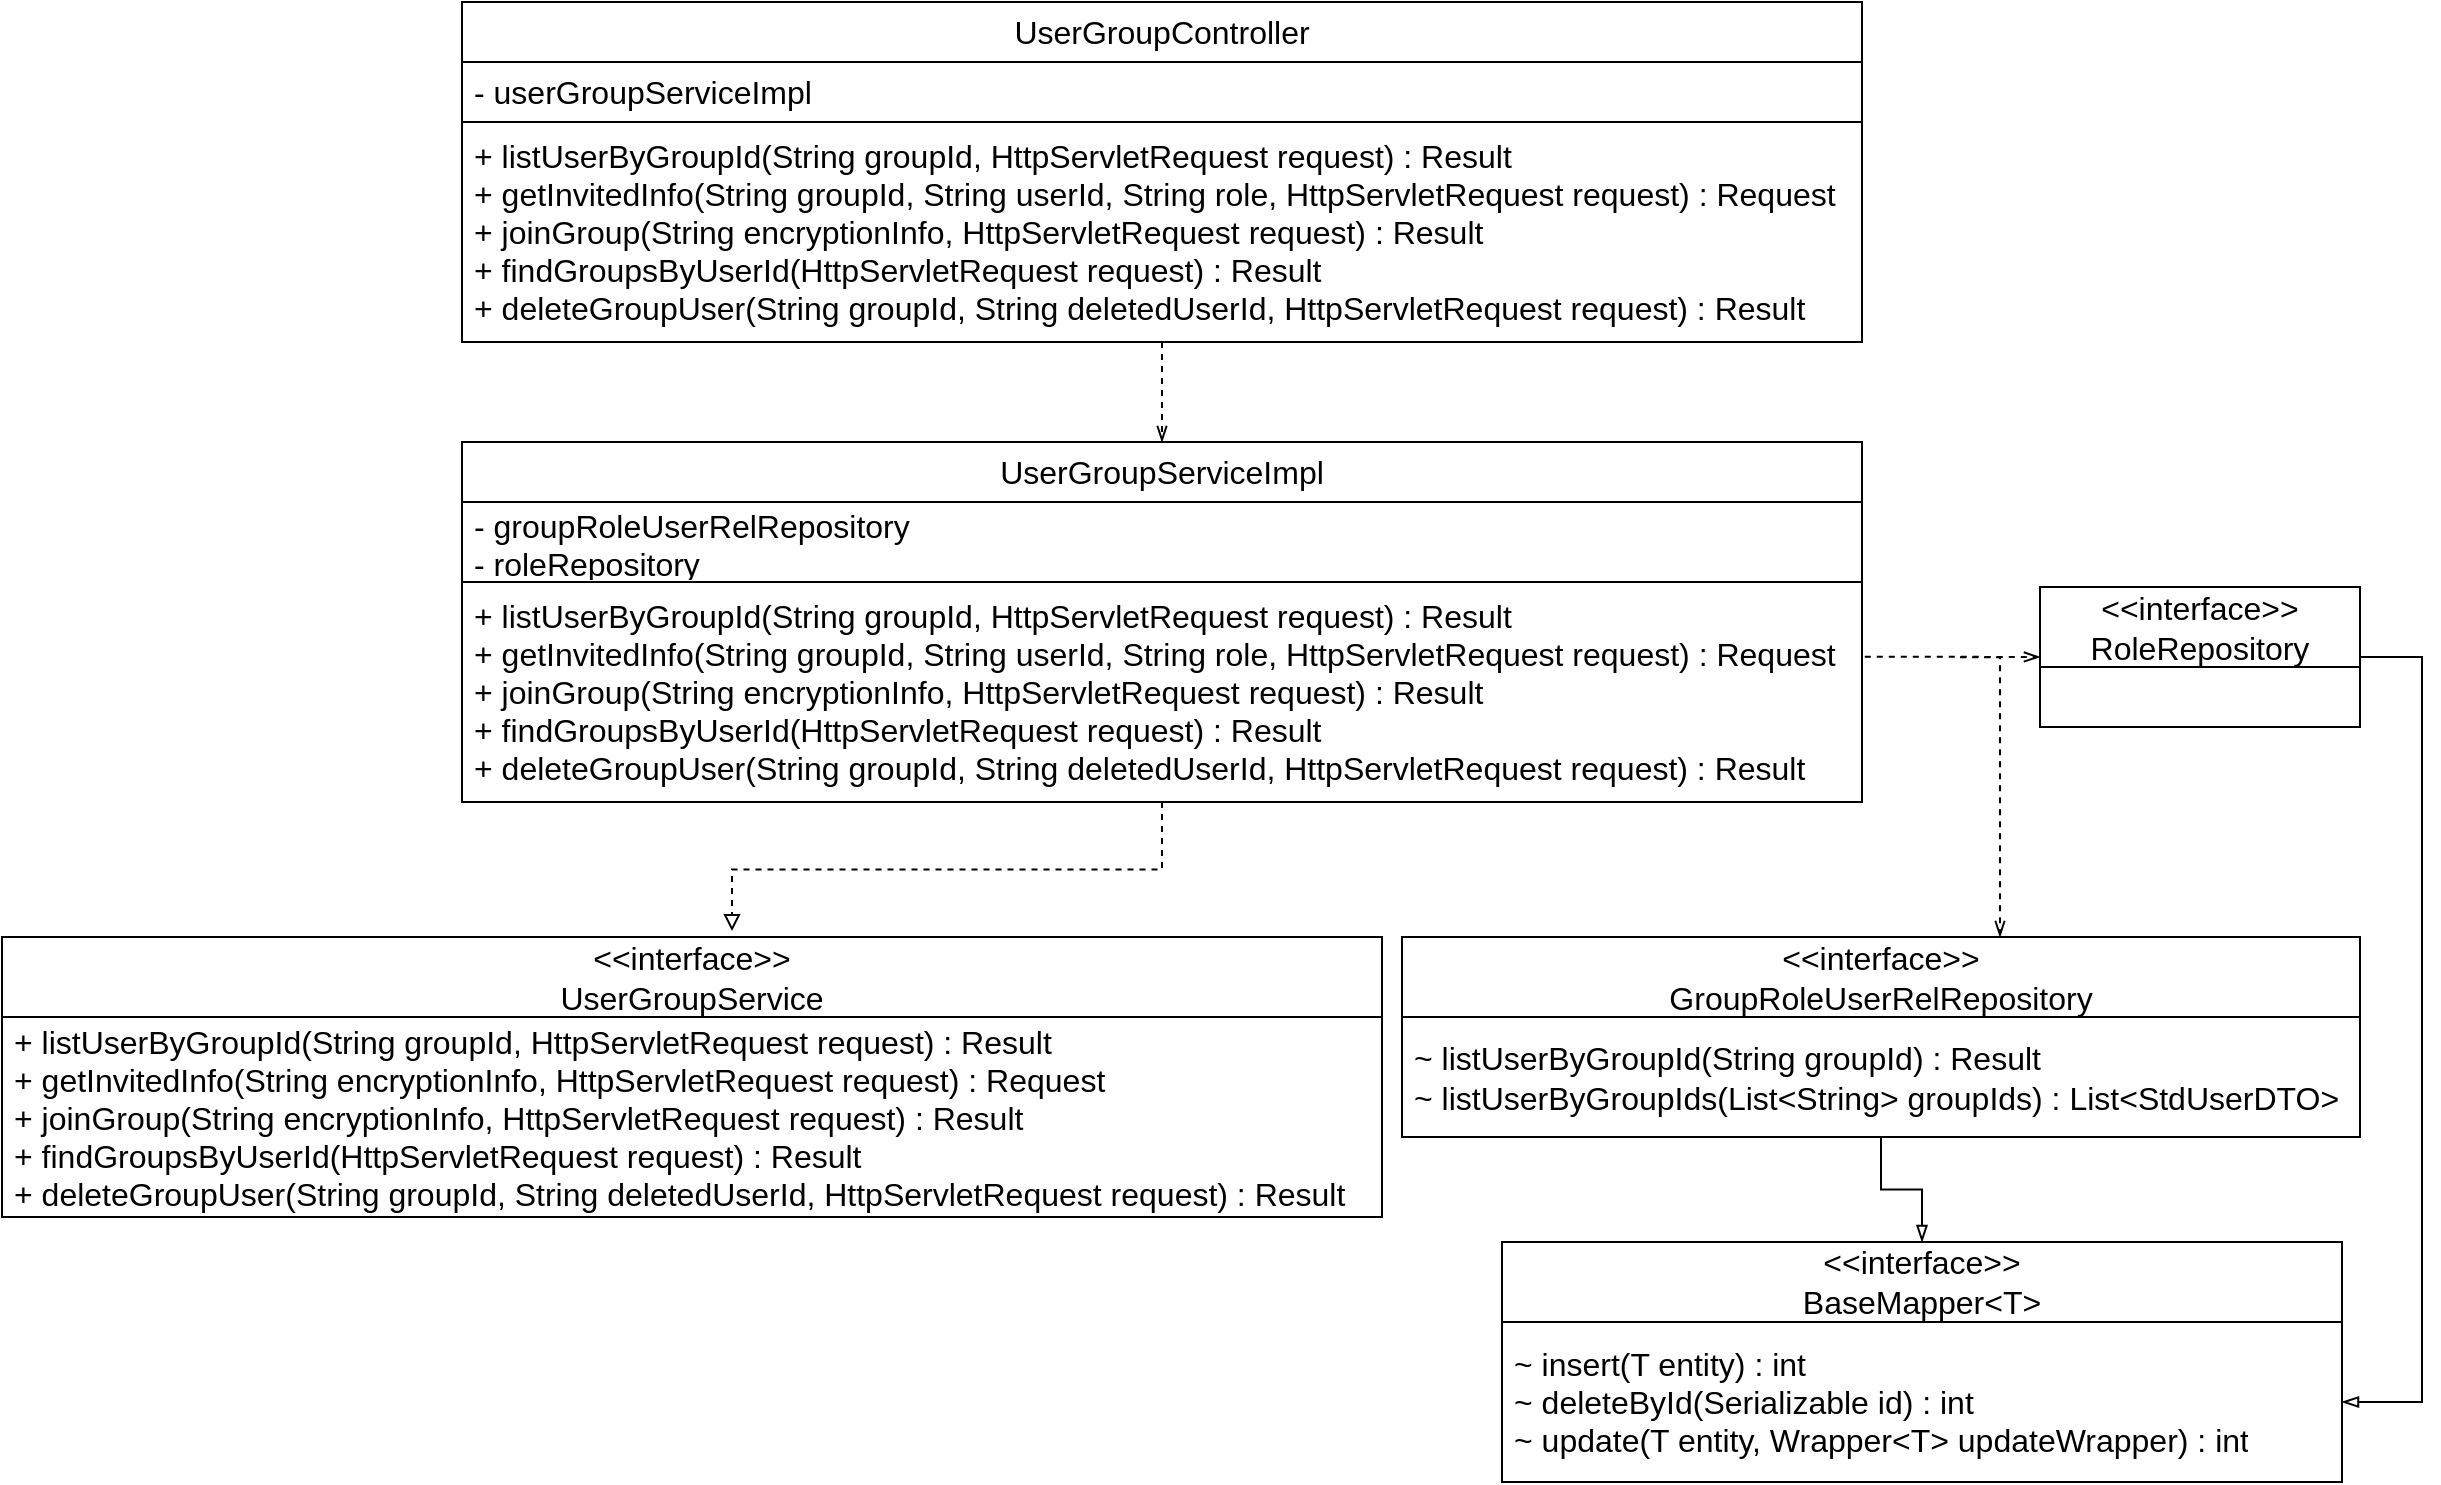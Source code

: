 <mxfile version="24.2.2" type="github">
  <diagram name="第 1 页" id="8csQTMMCxHrFGBnU7X7c">
    <mxGraphModel dx="2009" dy="1087" grid="0" gridSize="10" guides="1" tooltips="1" connect="1" arrows="1" fold="1" page="0" pageScale="1" pageWidth="827" pageHeight="1169" math="0" shadow="0">
      <root>
        <mxCell id="0" />
        <mxCell id="1" parent="0" />
        <mxCell id="u0qgPgdiI0i59gE-5goh-25" style="edgeStyle=orthogonalEdgeStyle;rounded=0;orthogonalLoop=1;jettySize=auto;html=1;entryX=0.5;entryY=0;entryDx=0;entryDy=0;dashed=1;endArrow=openThin;endFill=0;fontSize=16;" edge="1" parent="1" source="u0qgPgdiI0i59gE-5goh-6" target="u0qgPgdiI0i59gE-5goh-10">
          <mxGeometry relative="1" as="geometry" />
        </mxCell>
        <mxCell id="u0qgPgdiI0i59gE-5goh-6" value="UserGroupController" style="swimlane;fontStyle=0;childLayout=stackLayout;horizontal=1;startSize=30;horizontalStack=0;resizeParent=1;resizeParentMax=0;resizeLast=0;collapsible=1;marginBottom=0;whiteSpace=wrap;html=1;fontSize=16;" vertex="1" parent="1">
          <mxGeometry x="450" y="150" width="700" height="170" as="geometry" />
        </mxCell>
        <mxCell id="u0qgPgdiI0i59gE-5goh-7" value="- userGroupServiceImpl" style="text;strokeColor=default;fillColor=none;align=left;verticalAlign=middle;spacingLeft=4;spacingRight=4;overflow=hidden;points=[[0,0.5],[1,0.5]];portConstraint=eastwest;rotatable=0;whiteSpace=wrap;html=1;fontSize=16;" vertex="1" parent="u0qgPgdiI0i59gE-5goh-6">
          <mxGeometry y="30" width="700" height="30" as="geometry" />
        </mxCell>
        <mxCell id="u0qgPgdiI0i59gE-5goh-9" value="+ listUserByGroupId(String groupId, HttpServletRequest request) : Result&lt;div style=&quot;font-size: 16px;&quot;&gt;+ getInvitedInfo(String groupId, String userId, String role, HttpServletRequest request) : Request&lt;/div&gt;&lt;div style=&quot;font-size: 16px;&quot;&gt;+ joinGroup(String encryptionInfo, HttpServletRequest request) : Result&lt;/div&gt;&lt;div style=&quot;font-size: 16px;&quot;&gt;+ findGroupsByUserId(HttpServletRequest request) : Result&lt;/div&gt;&lt;div style=&quot;font-size: 16px;&quot;&gt;+ deleteGroupUser(String groupId, String deletedUserId, HttpServletRequest request) : Result&lt;/div&gt;" style="text;strokeColor=none;fillColor=none;align=left;verticalAlign=middle;spacingLeft=4;spacingRight=4;overflow=hidden;points=[[0,0.5],[1,0.5]];portConstraint=eastwest;rotatable=0;whiteSpace=wrap;html=1;fontSize=16;" vertex="1" parent="u0qgPgdiI0i59gE-5goh-6">
          <mxGeometry y="60" width="700" height="110" as="geometry" />
        </mxCell>
        <mxCell id="u0qgPgdiI0i59gE-5goh-28" style="edgeStyle=orthogonalEdgeStyle;rounded=0;orthogonalLoop=1;jettySize=auto;html=1;dashed=1;endArrow=openThin;endFill=0;fontSize=16;" edge="1" parent="1" target="u0qgPgdiI0i59gE-5goh-19">
          <mxGeometry relative="1" as="geometry">
            <mxPoint x="1199" y="477.577" as="sourcePoint" />
            <Array as="points">
              <mxPoint x="1219" y="477.5" />
            </Array>
          </mxGeometry>
        </mxCell>
        <mxCell id="u0qgPgdiI0i59gE-5goh-29" style="edgeStyle=orthogonalEdgeStyle;rounded=0;orthogonalLoop=1;jettySize=auto;html=1;dashed=1;endArrow=openThin;endFill=0;fontSize=16;exitX=1.002;exitY=0.34;exitDx=0;exitDy=0;exitPerimeter=0;" edge="1" parent="1" source="u0qgPgdiI0i59gE-5goh-12" target="u0qgPgdiI0i59gE-5goh-16">
          <mxGeometry relative="1" as="geometry">
            <mxPoint x="1199" y="477.5" as="sourcePoint" />
          </mxGeometry>
        </mxCell>
        <mxCell id="u0qgPgdiI0i59gE-5goh-10" value="UserGroupServiceImpl" style="swimlane;fontStyle=0;childLayout=stackLayout;horizontal=1;startSize=30;horizontalStack=0;resizeParent=1;resizeParentMax=0;resizeLast=0;collapsible=1;marginBottom=0;whiteSpace=wrap;html=1;fontSize=16;" vertex="1" parent="1">
          <mxGeometry x="450" y="370" width="700" height="180" as="geometry" />
        </mxCell>
        <mxCell id="u0qgPgdiI0i59gE-5goh-11" value="- groupRoleUserRelRepository&lt;div style=&quot;font-size: 16px;&quot;&gt;- roleRepository&lt;/div&gt;" style="text;strokeColor=default;fillColor=none;align=left;verticalAlign=middle;spacingLeft=4;spacingRight=4;overflow=hidden;points=[[0,0.5],[1,0.5]];portConstraint=eastwest;rotatable=0;whiteSpace=wrap;html=1;fontSize=16;" vertex="1" parent="u0qgPgdiI0i59gE-5goh-10">
          <mxGeometry y="30" width="700" height="40" as="geometry" />
        </mxCell>
        <mxCell id="u0qgPgdiI0i59gE-5goh-12" value="+ listUserByGroupId(String groupId, HttpServletRequest request) : Result&lt;div style=&quot;font-size: 16px;&quot;&gt;+ getInvitedInfo(String groupId, String userId, String role, HttpServletRequest request) : Request&lt;/div&gt;&lt;div style=&quot;font-size: 16px;&quot;&gt;+ joinGroup(String encryptionInfo, HttpServletRequest request) : Result&lt;/div&gt;&lt;div style=&quot;font-size: 16px;&quot;&gt;+ findGroupsByUserId(HttpServletRequest request) : Result&lt;/div&gt;&lt;div style=&quot;font-size: 16px;&quot;&gt;+ deleteGroupUser(String groupId, String deletedUserId, HttpServletRequest request) : Result&lt;/div&gt;" style="text;strokeColor=none;fillColor=none;align=left;verticalAlign=middle;spacingLeft=4;spacingRight=4;overflow=hidden;points=[[0,0.5],[1,0.5]];portConstraint=eastwest;rotatable=0;whiteSpace=wrap;html=1;fontSize=16;" vertex="1" parent="u0qgPgdiI0i59gE-5goh-10">
          <mxGeometry y="70" width="700" height="110" as="geometry" />
        </mxCell>
        <mxCell id="u0qgPgdiI0i59gE-5goh-13" value="&lt;div style=&quot;font-size: 16px;&quot;&gt;&amp;lt;&amp;lt;interface&amp;gt;&amp;gt;&lt;/div&gt;UserGroupService" style="swimlane;fontStyle=0;childLayout=stackLayout;horizontal=1;startSize=40;horizontalStack=0;resizeParent=1;resizeParentMax=0;resizeLast=0;collapsible=1;marginBottom=0;whiteSpace=wrap;html=1;fontSize=16;" vertex="1" parent="1">
          <mxGeometry x="220" y="617.5" width="690" height="140" as="geometry" />
        </mxCell>
        <mxCell id="u0qgPgdiI0i59gE-5goh-15" value="+ listUserByGroupId(String groupId, HttpServletRequest request) : Result&lt;div style=&quot;font-size: 16px;&quot;&gt;+ getInvitedInfo(String encryptionInfo, HttpServletRequest request) : Request&lt;/div&gt;&lt;div style=&quot;font-size: 16px;&quot;&gt;+ joinGroup(String encryptionInfo, HttpServletRequest request) : Result&lt;/div&gt;&lt;div style=&quot;font-size: 16px;&quot;&gt;+ findGroupsByUserId(HttpServletRequest request) : Result&lt;/div&gt;&lt;div style=&quot;font-size: 16px;&quot;&gt;+ deleteGroupUser(String groupId, String deletedUserId, HttpServletRequest request) : Result&lt;/div&gt;" style="text;strokeColor=none;fillColor=none;align=left;verticalAlign=middle;spacingLeft=4;spacingRight=4;overflow=hidden;points=[[0,0.5],[1,0.5]];portConstraint=eastwest;rotatable=0;whiteSpace=wrap;html=1;fontSize=16;" vertex="1" parent="u0qgPgdiI0i59gE-5goh-13">
          <mxGeometry y="40" width="690" height="100" as="geometry" />
        </mxCell>
        <mxCell id="u0qgPgdiI0i59gE-5goh-32" style="edgeStyle=orthogonalEdgeStyle;rounded=0;orthogonalLoop=1;jettySize=auto;html=1;entryX=1;entryY=0.5;entryDx=0;entryDy=0;endArrow=blockThin;endFill=0;" edge="1" parent="1" source="u0qgPgdiI0i59gE-5goh-16" target="u0qgPgdiI0i59gE-5goh-22">
          <mxGeometry relative="1" as="geometry">
            <Array as="points">
              <mxPoint x="1430" y="477" />
              <mxPoint x="1430" y="850" />
            </Array>
          </mxGeometry>
        </mxCell>
        <mxCell id="u0qgPgdiI0i59gE-5goh-16" value="&lt;div style=&quot;font-size: 16px;&quot;&gt;&amp;lt;&amp;lt;interface&amp;gt;&amp;gt;&lt;/div&gt;&lt;div style=&quot;font-size: 16px;&quot;&gt;RoleRepository&lt;/div&gt;" style="swimlane;fontStyle=0;childLayout=stackLayout;horizontal=1;startSize=40;horizontalStack=0;resizeParent=1;resizeParentMax=0;resizeLast=0;collapsible=1;marginBottom=0;whiteSpace=wrap;html=1;fontSize=16;" vertex="1" parent="1">
          <mxGeometry x="1239" y="442.5" width="160" height="70" as="geometry" />
        </mxCell>
        <mxCell id="u0qgPgdiI0i59gE-5goh-30" style="edgeStyle=orthogonalEdgeStyle;rounded=0;orthogonalLoop=1;jettySize=auto;html=1;entryX=0.5;entryY=0;entryDx=0;entryDy=0;endArrow=blockThin;endFill=0;fontSize=16;" edge="1" parent="1" source="u0qgPgdiI0i59gE-5goh-19" target="u0qgPgdiI0i59gE-5goh-21">
          <mxGeometry relative="1" as="geometry" />
        </mxCell>
        <mxCell id="u0qgPgdiI0i59gE-5goh-19" value="&lt;div style=&quot;font-size: 16px;&quot;&gt;&amp;lt;&amp;lt;interface&amp;gt;&amp;gt;&lt;/div&gt;&lt;div style=&quot;font-size: 16px;&quot;&gt;GroupRoleUserRelRepository&lt;/div&gt;" style="swimlane;fontStyle=0;childLayout=stackLayout;horizontal=1;startSize=40;horizontalStack=0;resizeParent=1;resizeParentMax=0;resizeLast=0;collapsible=1;marginBottom=0;whiteSpace=wrap;html=1;fontSize=16;" vertex="1" parent="1">
          <mxGeometry x="920" y="617.5" width="479" height="100" as="geometry" />
        </mxCell>
        <mxCell id="u0qgPgdiI0i59gE-5goh-20" value="~ listUserByGroupId(String groupId) : Result&lt;div style=&quot;font-size: 16px;&quot;&gt;~ listUserByGroupIds(List&amp;lt;String&amp;gt; groupIds) : List&amp;lt;StdUserDTO&amp;gt;&lt;br style=&quot;font-size: 16px;&quot;&gt;&lt;/div&gt;" style="text;strokeColor=none;fillColor=none;align=left;verticalAlign=middle;spacingLeft=4;spacingRight=4;overflow=hidden;points=[[0,0.5],[1,0.5]];portConstraint=eastwest;rotatable=0;whiteSpace=wrap;html=1;fontSize=16;" vertex="1" parent="u0qgPgdiI0i59gE-5goh-19">
          <mxGeometry y="40" width="479" height="60" as="geometry" />
        </mxCell>
        <mxCell id="u0qgPgdiI0i59gE-5goh-21" value="&lt;div style=&quot;font-size: 16px;&quot;&gt;&amp;lt;&amp;lt;interface&amp;gt;&amp;gt;&lt;/div&gt;&lt;div style=&quot;font-size: 16px;&quot;&gt;BaseMapper&amp;lt;T&amp;gt;&lt;/div&gt;" style="swimlane;fontStyle=0;childLayout=stackLayout;horizontal=1;startSize=40;horizontalStack=0;resizeParent=1;resizeParentMax=0;resizeLast=0;collapsible=1;marginBottom=0;whiteSpace=wrap;html=1;fontSize=16;" vertex="1" parent="1">
          <mxGeometry x="970" y="770" width="420" height="120" as="geometry" />
        </mxCell>
        <mxCell id="u0qgPgdiI0i59gE-5goh-22" value="~ insert(T entity) : int&lt;div style=&quot;font-size: 16px;&quot;&gt;~ deleteById(Serializable id) : int&lt;/div&gt;&lt;div style=&quot;font-size: 16px;&quot;&gt;~ update(T entity, Wrapper&amp;lt;T&amp;gt; updateWrapper) : int&lt;/div&gt;" style="text;strokeColor=none;fillColor=none;align=left;verticalAlign=middle;spacingLeft=4;spacingRight=4;overflow=hidden;points=[[0,0.5],[1,0.5]];portConstraint=eastwest;rotatable=0;whiteSpace=wrap;html=1;fontSize=16;" vertex="1" parent="u0qgPgdiI0i59gE-5goh-21">
          <mxGeometry y="40" width="420" height="80" as="geometry" />
        </mxCell>
        <mxCell id="u0qgPgdiI0i59gE-5goh-26" style="edgeStyle=orthogonalEdgeStyle;rounded=0;orthogonalLoop=1;jettySize=auto;html=1;entryX=0.529;entryY=-0.021;entryDx=0;entryDy=0;entryPerimeter=0;dashed=1;endArrow=block;endFill=0;fontSize=16;" edge="1" parent="1" source="u0qgPgdiI0i59gE-5goh-10" target="u0qgPgdiI0i59gE-5goh-13">
          <mxGeometry relative="1" as="geometry" />
        </mxCell>
      </root>
    </mxGraphModel>
  </diagram>
</mxfile>
